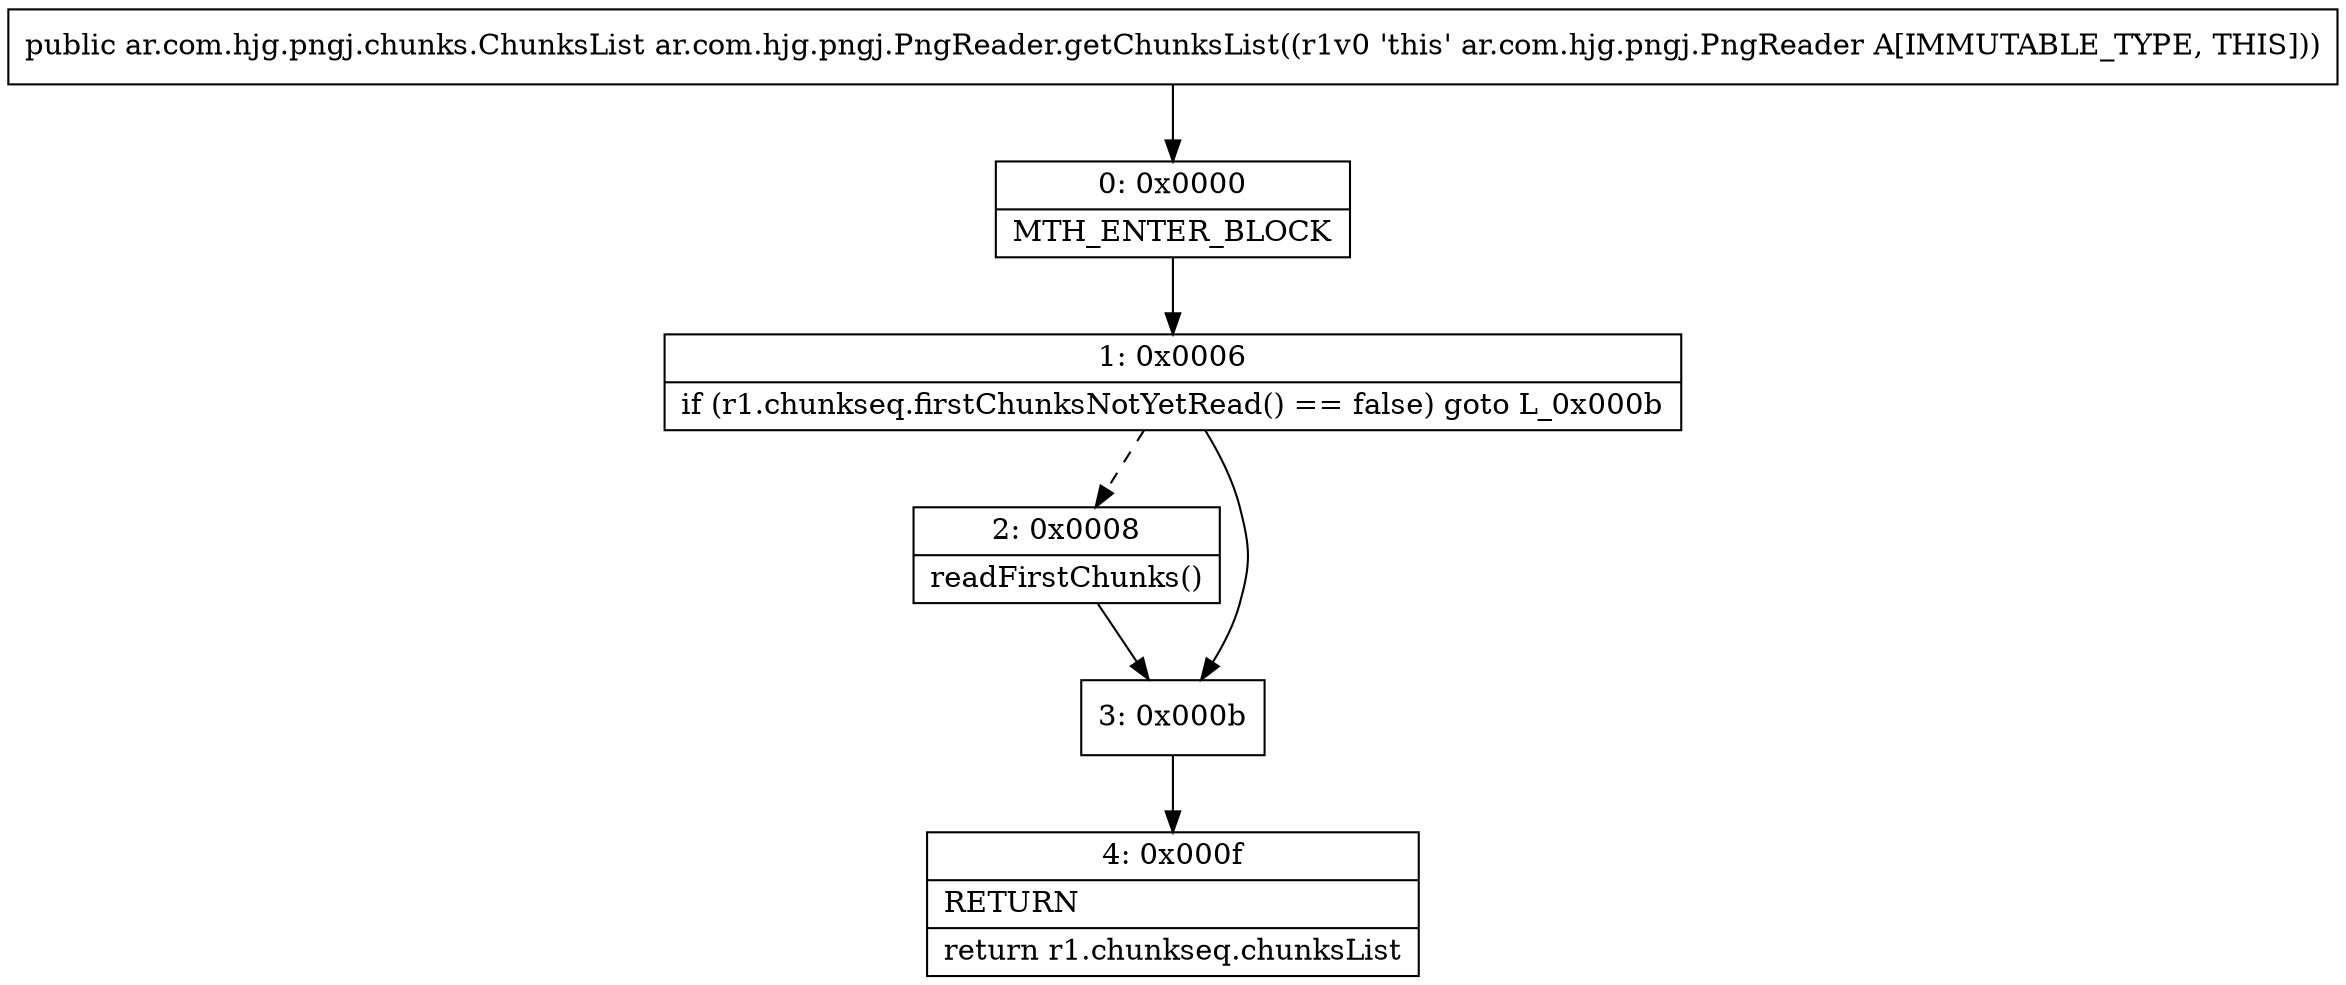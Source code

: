 digraph "CFG forar.com.hjg.pngj.PngReader.getChunksList()Lar\/com\/hjg\/pngj\/chunks\/ChunksList;" {
Node_0 [shape=record,label="{0\:\ 0x0000|MTH_ENTER_BLOCK\l}"];
Node_1 [shape=record,label="{1\:\ 0x0006|if (r1.chunkseq.firstChunksNotYetRead() == false) goto L_0x000b\l}"];
Node_2 [shape=record,label="{2\:\ 0x0008|readFirstChunks()\l}"];
Node_3 [shape=record,label="{3\:\ 0x000b}"];
Node_4 [shape=record,label="{4\:\ 0x000f|RETURN\l|return r1.chunkseq.chunksList\l}"];
MethodNode[shape=record,label="{public ar.com.hjg.pngj.chunks.ChunksList ar.com.hjg.pngj.PngReader.getChunksList((r1v0 'this' ar.com.hjg.pngj.PngReader A[IMMUTABLE_TYPE, THIS])) }"];
MethodNode -> Node_0;
Node_0 -> Node_1;
Node_1 -> Node_2[style=dashed];
Node_1 -> Node_3;
Node_2 -> Node_3;
Node_3 -> Node_4;
}

